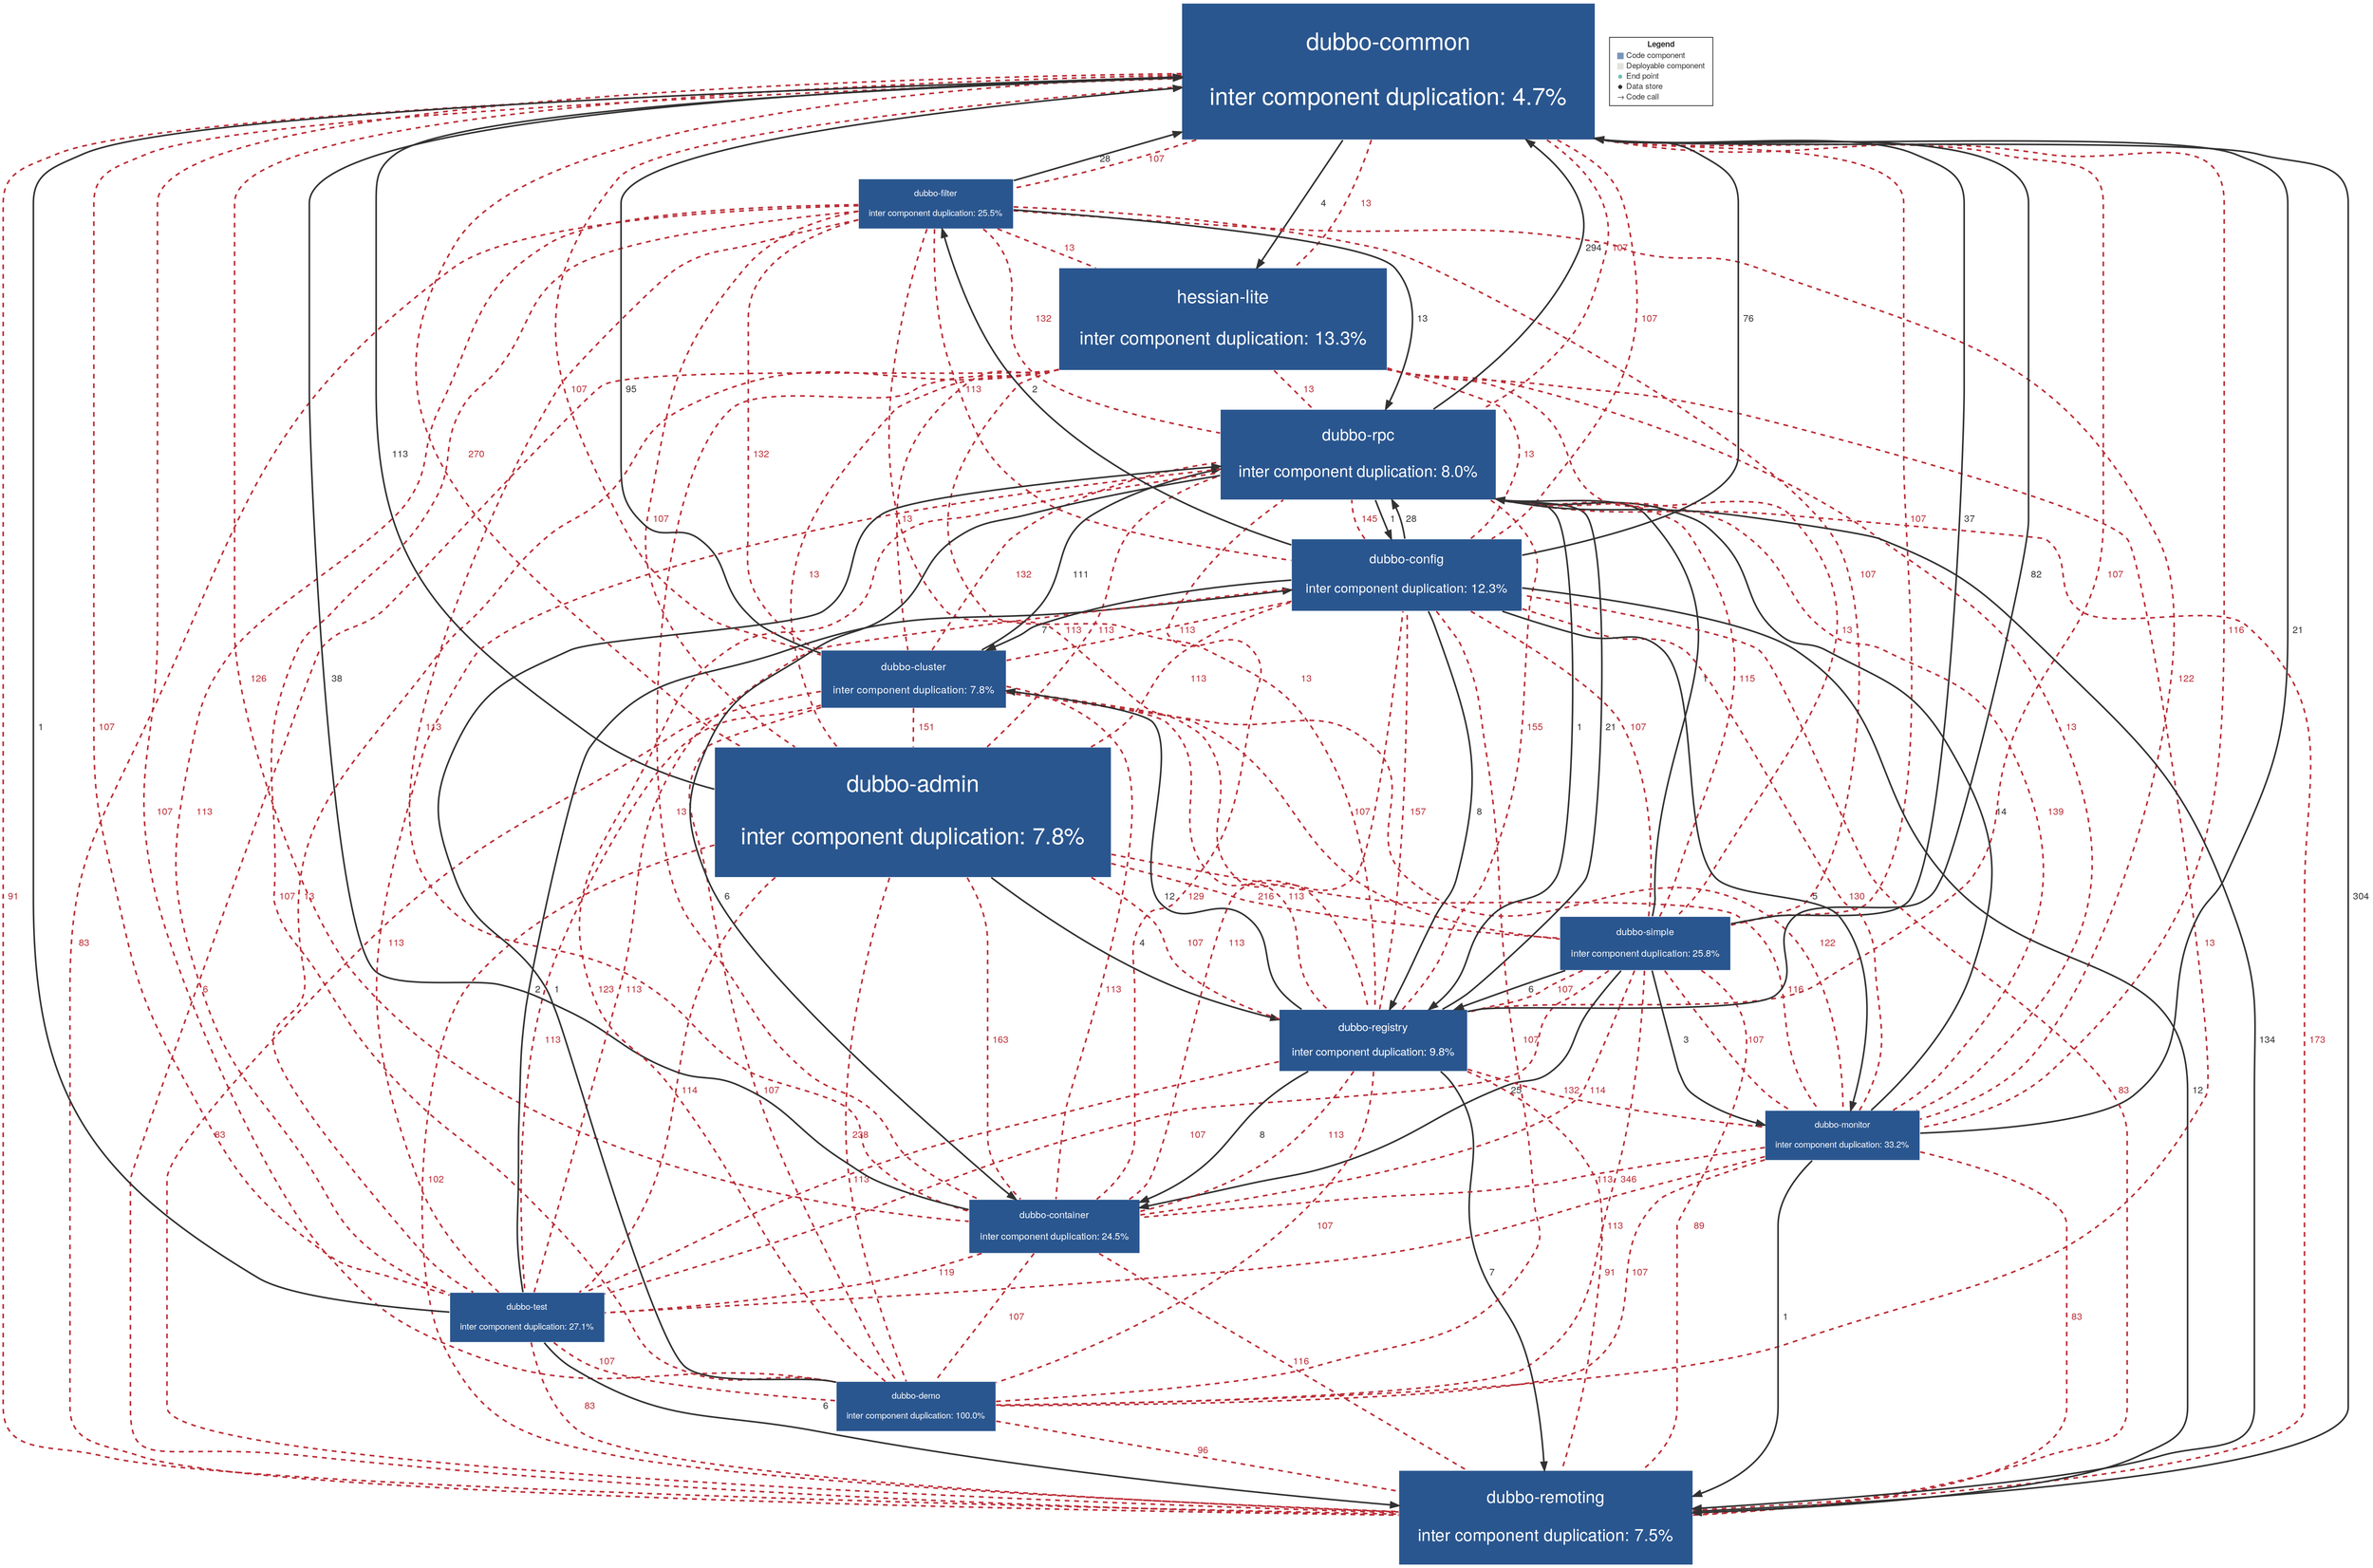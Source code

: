 digraph "Graph" {
compound=true
rankdir=TD
"com.alibaba:dubbo-common" [ shape="box" style="filled" fillcolor="#2A568F" penwidth="1" color="#FFFFFF" fontname="Helvetica Neue" fontcolor="#FFFFFF" fontsize="30" margin="0.48" label="dubbo-common

inter component duplication: 4.7%" ]
"com.alibaba:dubbo-filter" [ shape="box" style="filled" fillcolor="#2A568F" penwidth="1" color="#FFFFFF" fontname="Helvetica Neue" fontcolor="#FFFFFF" fontsize="11" margin="0.176" label="dubbo-filter

inter component duplication: 25.5%" ]
"com.alibaba:hessian-lite" [ shape="box" style="filled" fillcolor="#2A568F" penwidth="1" color="#FFFFFF" fontname="Helvetica Neue" fontcolor="#FFFFFF" fontsize="23" margin="0.368" label="hessian-lite

inter component duplication: 13.3%" ]
"com.alibaba:dubbo-cluster" [ shape="box" style="filled" fillcolor="#2A568F" penwidth="1" color="#FFFFFF" fontname="Helvetica Neue" fontcolor="#FFFFFF" fontsize="13" margin="0.20800000000000002" label="dubbo-cluster

inter component duplication: 7.8%" ]
"com.alibaba:dubbo-admin" [ shape="box" style="filled" fillcolor="#2A568F" penwidth="1" color="#FFFFFF" fontname="Helvetica Neue" fontcolor="#FFFFFF" fontsize="29" margin="0.464" label="dubbo-admin

inter component duplication: 7.8%" ]
"com.alibaba:dubbo-simple" [ shape="box" style="filled" fillcolor="#2A568F" penwidth="1" color="#FFFFFF" fontname="Helvetica Neue" fontcolor="#FFFFFF" fontsize="12" margin="0.192" label="dubbo-simple

inter component duplication: 25.8%" ]
"com.alibaba:dubbo-registry" [ shape="box" style="filled" fillcolor="#2A568F" penwidth="1" color="#FFFFFF" fontname="Helvetica Neue" fontcolor="#FFFFFF" fontsize="14" margin="0.224" label="dubbo-registry

inter component duplication: 9.8%" ]
"com.alibaba:dubbo-monitor" [ shape="box" style="filled" fillcolor="#2A568F" penwidth="1" color="#FFFFFF" fontname="Helvetica Neue" fontcolor="#FFFFFF" fontsize="11" margin="0.176" label="dubbo-monitor

inter component duplication: 33.2%" ]
"com.alibaba:dubbo-container" [ shape="box" style="filled" fillcolor="#2A568F" penwidth="1" color="#FFFFFF" fontname="Helvetica Neue" fontcolor="#FFFFFF" fontsize="12" margin="0.192" label="dubbo-container

inter component duplication: 24.5%" ]
"com.alibaba:dubbo-test" [ shape="box" style="filled" fillcolor="#2A568F" penwidth="1" color="#FFFFFF" fontname="Helvetica Neue" fontcolor="#FFFFFF" fontsize="11" margin="0.176" label="dubbo-test

inter component duplication: 27.1%" ]
"com.alibaba:dubbo-demo" [ shape="box" style="filled" fillcolor="#2A568F" penwidth="1" color="#FFFFFF" fontname="Helvetica Neue" fontcolor="#FFFFFF" fontsize="11" margin="0.176" label="dubbo-demo

inter component duplication: 100.0%" ]
"com.alibaba:dubbo-remoting" [ shape="box" style="filled" fillcolor="#2A568F" penwidth="1" color="#FFFFFF" fontname="Helvetica Neue" fontcolor="#FFFFFF" fontsize="21" margin="0.336" label="dubbo-remoting

inter component duplication: 7.5%" ]
"com.alibaba:dubbo-config" [ shape="box" style="filled" fillcolor="#2A568F" penwidth="1" color="#FFFFFF" fontname="Helvetica Neue" fontcolor="#FFFFFF" fontsize="16" margin="0.256" label="dubbo-config

inter component duplication: 12.3%" ]
"com.alibaba:dubbo-rpc" [ shape="box" style="filled" fillcolor="#2A568F" penwidth="1" color="#FFFFFF" fontname="Helvetica Neue" fontcolor="#FFFFFF" fontsize="20" margin="0.32" label="dubbo-rpc

inter component duplication: 8.0%" ]
"com.alibaba:dubbo-common" -> "com.alibaba:hessian-lite" [ penwidth="2" color="#323232" fontcolor="#323232" fontname="Helvetica Neue" fontsize="12" label="  4" ]
"com.alibaba:dubbo-filter" -> "com.alibaba:dubbo-common" [ penwidth="2" color="#323232" fontcolor="#323232" fontname="Helvetica Neue" fontsize="12" label="  28" ]
"com.alibaba:dubbo-filter" -> "com.alibaba:dubbo-rpc" [ penwidth="2" color="#323232" fontcolor="#323232" fontname="Helvetica Neue" fontsize="12" label="  13" ]
"com.alibaba:dubbo-cluster" -> "com.alibaba:dubbo-common" [ penwidth="2" color="#323232" fontcolor="#323232" fontname="Helvetica Neue" fontsize="12" label="  95" ]
"com.alibaba:dubbo-cluster" -> "com.alibaba:dubbo-rpc" [ penwidth="2" color="#323232" fontcolor="#323232" fontname="Helvetica Neue" fontsize="12" label="  111" ]
"com.alibaba:dubbo-admin" -> "com.alibaba:dubbo-common" [ penwidth="2" color="#323232" fontcolor="#323232" fontname="Helvetica Neue" fontsize="12" label="  113" ]
"com.alibaba:dubbo-admin" -> "com.alibaba:dubbo-registry" [ penwidth="2" color="#323232" fontcolor="#323232" fontname="Helvetica Neue" fontsize="12" label="  4" ]
"com.alibaba:dubbo-simple" -> "com.alibaba:dubbo-common" [ penwidth="2" color="#323232" fontcolor="#323232" fontname="Helvetica Neue" fontsize="12" label="  37" ]
"com.alibaba:dubbo-simple" -> "com.alibaba:dubbo-registry" [ penwidth="2" color="#323232" fontcolor="#323232" fontname="Helvetica Neue" fontsize="12" label="  6" ]
"com.alibaba:dubbo-simple" -> "com.alibaba:dubbo-monitor" [ penwidth="2" color="#323232" fontcolor="#323232" fontname="Helvetica Neue" fontsize="12" label="  3" ]
"com.alibaba:dubbo-simple" -> "com.alibaba:dubbo-container" [ penwidth="2" color="#323232" fontcolor="#323232" fontname="Helvetica Neue" fontsize="12" label="  25" ]
"com.alibaba:dubbo-simple" -> "com.alibaba:dubbo-rpc" [ penwidth="2" color="#323232" fontcolor="#323232" fontname="Helvetica Neue" fontsize="12" label="  1" ]
"com.alibaba:dubbo-registry" -> "com.alibaba:dubbo-common" [ penwidth="2" color="#323232" fontcolor="#323232" fontname="Helvetica Neue" fontsize="12" label="  82" ]
"com.alibaba:dubbo-registry" -> "com.alibaba:dubbo-cluster" [ penwidth="2" color="#323232" fontcolor="#323232" fontname="Helvetica Neue" fontsize="12" label="  12" ]
"com.alibaba:dubbo-registry" -> "com.alibaba:dubbo-container" [ penwidth="2" color="#323232" fontcolor="#323232" fontname="Helvetica Neue" fontsize="12" label="  8" ]
"com.alibaba:dubbo-registry" -> "com.alibaba:dubbo-remoting" [ penwidth="2" color="#323232" fontcolor="#323232" fontname="Helvetica Neue" fontsize="12" label="  7" ]
"com.alibaba:dubbo-registry" -> "com.alibaba:dubbo-rpc" [ penwidth="2" color="#323232" fontcolor="#323232" fontname="Helvetica Neue" fontsize="12" label="  21" ]
"com.alibaba:dubbo-monitor" -> "com.alibaba:dubbo-common" [ penwidth="2" color="#323232" fontcolor="#323232" fontname="Helvetica Neue" fontsize="12" label="  21" ]
"com.alibaba:dubbo-monitor" -> "com.alibaba:dubbo-remoting" [ penwidth="2" color="#323232" fontcolor="#323232" fontname="Helvetica Neue" fontsize="12" label="  1" ]
"com.alibaba:dubbo-monitor" -> "com.alibaba:dubbo-rpc" [ penwidth="2" color="#323232" fontcolor="#323232" fontname="Helvetica Neue" fontsize="12" label="  14" ]
"com.alibaba:dubbo-container" -> "com.alibaba:dubbo-common" [ penwidth="2" color="#323232" fontcolor="#323232" fontname="Helvetica Neue" fontsize="12" label="  38" ]
"com.alibaba:dubbo-test" -> "com.alibaba:dubbo-common" [ penwidth="2" color="#323232" fontcolor="#323232" fontname="Helvetica Neue" fontsize="12" label="  1" ]
"com.alibaba:dubbo-test" -> "com.alibaba:dubbo-remoting" [ penwidth="2" color="#323232" fontcolor="#323232" fontname="Helvetica Neue" fontsize="12" label="  6" ]
"com.alibaba:dubbo-test" -> "com.alibaba:dubbo-config" [ penwidth="2" color="#323232" fontcolor="#323232" fontname="Helvetica Neue" fontsize="12" label="  2" ]
"com.alibaba:dubbo-demo" -> "com.alibaba:dubbo-rpc" [ penwidth="2" color="#323232" fontcolor="#323232" fontname="Helvetica Neue" fontsize="12" label="  1" ]
"com.alibaba:dubbo-remoting" -> "com.alibaba:dubbo-common" [ penwidth="2" color="#323232" fontcolor="#323232" fontname="Helvetica Neue" fontsize="12" label="  304" ]
"com.alibaba:dubbo-config" -> "com.alibaba:dubbo-common" [ penwidth="2" color="#323232" fontcolor="#323232" fontname="Helvetica Neue" fontsize="12" label="  76" ]
"com.alibaba:dubbo-config" -> "com.alibaba:dubbo-filter" [ penwidth="2" color="#323232" fontcolor="#323232" fontname="Helvetica Neue" fontsize="12" label="  2" ]
"com.alibaba:dubbo-config" -> "com.alibaba:dubbo-cluster" [ penwidth="2" color="#323232" fontcolor="#323232" fontname="Helvetica Neue" fontsize="12" label="  7" ]
"com.alibaba:dubbo-config" -> "com.alibaba:dubbo-registry" [ penwidth="2" color="#323232" fontcolor="#323232" fontname="Helvetica Neue" fontsize="12" label="  8" ]
"com.alibaba:dubbo-config" -> "com.alibaba:dubbo-monitor" [ penwidth="2" color="#323232" fontcolor="#323232" fontname="Helvetica Neue" fontsize="12" label="  5" ]
"com.alibaba:dubbo-config" -> "com.alibaba:dubbo-remoting" [ penwidth="2" color="#323232" fontcolor="#323232" fontname="Helvetica Neue" fontsize="12" label="  12" ]
"com.alibaba:dubbo-config" -> "com.alibaba:dubbo-rpc" [ penwidth="2" color="#323232" fontcolor="#323232" fontname="Helvetica Neue" fontsize="12" label="  28" ]
"com.alibaba:dubbo-rpc" -> "com.alibaba:dubbo-common" [ penwidth="2" color="#323232" fontcolor="#323232" fontname="Helvetica Neue" fontsize="12" label="  294" ]
"com.alibaba:dubbo-rpc" -> "com.alibaba:dubbo-registry" [ penwidth="2" color="#323232" fontcolor="#323232" fontname="Helvetica Neue" fontsize="12" label="  1" ]
"com.alibaba:dubbo-rpc" -> "com.alibaba:dubbo-container" [ penwidth="2" color="#323232" fontcolor="#323232" fontname="Helvetica Neue" fontsize="12" label="  6" ]
"com.alibaba:dubbo-rpc" -> "com.alibaba:dubbo-remoting" [ penwidth="2" color="#323232" fontcolor="#323232" fontname="Helvetica Neue" fontsize="12" label="  134" ]
"com.alibaba:dubbo-rpc" -> "com.alibaba:dubbo-config" [ penwidth="2" color="#323232" fontcolor="#323232" fontname="Helvetica Neue" fontsize="12" label="  1" ]
"com.alibaba:dubbo-common" -> "com.alibaba:dubbo-filter" [ penwidth="2" color="#bb2d36" fontcolor="#bb2d36" fontname="Helvetica Neue" fontsize="12" arrowhead="both" style="dashed" label="  107" ]
"com.alibaba:dubbo-common" -> "com.alibaba:hessian-lite" [ penwidth="2" color="#bb2d36" fontcolor="#bb2d36" fontname="Helvetica Neue" fontsize="12" arrowhead="both" style="dashed" label="  13" ]
"com.alibaba:dubbo-common" -> "com.alibaba:dubbo-cluster" [ penwidth="2" color="#bb2d36" fontcolor="#bb2d36" fontname="Helvetica Neue" fontsize="12" arrowhead="both" style="dashed" label="  107" ]
"com.alibaba:dubbo-common" -> "com.alibaba:dubbo-admin" [ penwidth="2" color="#bb2d36" fontcolor="#bb2d36" fontname="Helvetica Neue" fontsize="12" arrowhead="both" style="dashed" label="  270" ]
"com.alibaba:dubbo-common" -> "com.alibaba:dubbo-simple" [ penwidth="2" color="#bb2d36" fontcolor="#bb2d36" fontname="Helvetica Neue" fontsize="12" arrowhead="both" style="dashed" label="  107" ]
"com.alibaba:dubbo-common" -> "com.alibaba:dubbo-registry" [ penwidth="2" color="#bb2d36" fontcolor="#bb2d36" fontname="Helvetica Neue" fontsize="12" arrowhead="both" style="dashed" label="  107" ]
"com.alibaba:dubbo-common" -> "com.alibaba:dubbo-monitor" [ penwidth="2" color="#bb2d36" fontcolor="#bb2d36" fontname="Helvetica Neue" fontsize="12" arrowhead="both" style="dashed" label="  116" ]
"com.alibaba:dubbo-common" -> "com.alibaba:dubbo-container" [ penwidth="2" color="#bb2d36" fontcolor="#bb2d36" fontname="Helvetica Neue" fontsize="12" arrowhead="both" style="dashed" label="  126" ]
"com.alibaba:dubbo-common" -> "com.alibaba:dubbo-test" [ penwidth="2" color="#bb2d36" fontcolor="#bb2d36" fontname="Helvetica Neue" fontsize="12" arrowhead="both" style="dashed" label="  107" ]
"com.alibaba:dubbo-common" -> "com.alibaba:dubbo-demo" [ penwidth="2" color="#bb2d36" fontcolor="#bb2d36" fontname="Helvetica Neue" fontsize="12" arrowhead="both" style="dashed" label="  107" ]
"com.alibaba:dubbo-common" -> "com.alibaba:dubbo-remoting" [ penwidth="2" color="#bb2d36" fontcolor="#bb2d36" fontname="Helvetica Neue" fontsize="12" arrowhead="both" style="dashed" label="  91" ]
"com.alibaba:dubbo-common" -> "com.alibaba:dubbo-config" [ penwidth="2" color="#bb2d36" fontcolor="#bb2d36" fontname="Helvetica Neue" fontsize="12" arrowhead="both" style="dashed" label="  107" ]
"com.alibaba:dubbo-common" -> "com.alibaba:dubbo-rpc" [ penwidth="2" color="#bb2d36" fontcolor="#bb2d36" fontname="Helvetica Neue" fontsize="12" arrowhead="both" style="dashed" label="  107" ]
"com.alibaba:dubbo-filter" -> "com.alibaba:hessian-lite" [ penwidth="2" color="#bb2d36" fontcolor="#bb2d36" fontname="Helvetica Neue" fontsize="12" arrowhead="both" style="dashed" label="  13" ]
"com.alibaba:dubbo-filter" -> "com.alibaba:dubbo-cluster" [ penwidth="2" color="#bb2d36" fontcolor="#bb2d36" fontname="Helvetica Neue" fontsize="12" arrowhead="both" style="dashed" label="  132" ]
"com.alibaba:dubbo-filter" -> "com.alibaba:dubbo-admin" [ penwidth="2" color="#bb2d36" fontcolor="#bb2d36" fontname="Helvetica Neue" fontsize="12" arrowhead="both" style="dashed" label="  107" ]
"com.alibaba:dubbo-filter" -> "com.alibaba:dubbo-simple" [ penwidth="2" color="#bb2d36" fontcolor="#bb2d36" fontname="Helvetica Neue" fontsize="12" arrowhead="both" style="dashed" label="  107" ]
"com.alibaba:dubbo-filter" -> "com.alibaba:dubbo-registry" [ penwidth="2" color="#bb2d36" fontcolor="#bb2d36" fontname="Helvetica Neue" fontsize="12" arrowhead="both" style="dashed" label="  113" ]
"com.alibaba:dubbo-filter" -> "com.alibaba:dubbo-monitor" [ penwidth="2" color="#bb2d36" fontcolor="#bb2d36" fontname="Helvetica Neue" fontsize="12" arrowhead="both" style="dashed" label="  122" ]
"com.alibaba:dubbo-filter" -> "com.alibaba:dubbo-container" [ penwidth="2" color="#bb2d36" fontcolor="#bb2d36" fontname="Helvetica Neue" fontsize="12" arrowhead="both" style="dashed" label="  113" ]
"com.alibaba:dubbo-filter" -> "com.alibaba:dubbo-test" [ penwidth="2" color="#bb2d36" fontcolor="#bb2d36" fontname="Helvetica Neue" fontsize="12" arrowhead="both" style="dashed" label="  113" ]
"com.alibaba:dubbo-filter" -> "com.alibaba:dubbo-demo" [ penwidth="2" color="#bb2d36" fontcolor="#bb2d36" fontname="Helvetica Neue" fontsize="12" arrowhead="both" style="dashed" label="  107" ]
"com.alibaba:dubbo-filter" -> "com.alibaba:dubbo-remoting" [ penwidth="2" color="#bb2d36" fontcolor="#bb2d36" fontname="Helvetica Neue" fontsize="12" arrowhead="both" style="dashed" label="  83" ]
"com.alibaba:dubbo-filter" -> "com.alibaba:dubbo-config" [ penwidth="2" color="#bb2d36" fontcolor="#bb2d36" fontname="Helvetica Neue" fontsize="12" arrowhead="both" style="dashed" label="  113" ]
"com.alibaba:dubbo-filter" -> "com.alibaba:dubbo-rpc" [ penwidth="2" color="#bb2d36" fontcolor="#bb2d36" fontname="Helvetica Neue" fontsize="12" arrowhead="both" style="dashed" label="  132" ]
"com.alibaba:hessian-lite" -> "com.alibaba:dubbo-cluster" [ penwidth="2" color="#bb2d36" fontcolor="#bb2d36" fontname="Helvetica Neue" fontsize="12" arrowhead="both" style="dashed" label="  13" ]
"com.alibaba:hessian-lite" -> "com.alibaba:dubbo-admin" [ penwidth="2" color="#bb2d36" fontcolor="#bb2d36" fontname="Helvetica Neue" fontsize="12" arrowhead="both" style="dashed" label="  13" ]
"com.alibaba:hessian-lite" -> "com.alibaba:dubbo-simple" [ penwidth="2" color="#bb2d36" fontcolor="#bb2d36" fontname="Helvetica Neue" fontsize="12" arrowhead="both" style="dashed" label="  13" ]
"com.alibaba:hessian-lite" -> "com.alibaba:dubbo-registry" [ penwidth="2" color="#bb2d36" fontcolor="#bb2d36" fontname="Helvetica Neue" fontsize="12" arrowhead="both" style="dashed" label="  13" ]
"com.alibaba:hessian-lite" -> "com.alibaba:dubbo-monitor" [ penwidth="2" color="#bb2d36" fontcolor="#bb2d36" fontname="Helvetica Neue" fontsize="12" arrowhead="both" style="dashed" label="  13" ]
"com.alibaba:hessian-lite" -> "com.alibaba:dubbo-container" [ penwidth="2" color="#bb2d36" fontcolor="#bb2d36" fontname="Helvetica Neue" fontsize="12" arrowhead="both" style="dashed" label="  13" ]
"com.alibaba:hessian-lite" -> "com.alibaba:dubbo-test" [ penwidth="2" color="#bb2d36" fontcolor="#bb2d36" fontname="Helvetica Neue" fontsize="12" arrowhead="both" style="dashed" label="  13" ]
"com.alibaba:hessian-lite" -> "com.alibaba:dubbo-demo" [ penwidth="2" color="#bb2d36" fontcolor="#bb2d36" fontname="Helvetica Neue" fontsize="12" arrowhead="both" style="dashed" label="  13" ]
"com.alibaba:hessian-lite" -> "com.alibaba:dubbo-remoting" [ penwidth="2" color="#bb2d36" fontcolor="#bb2d36" fontname="Helvetica Neue" fontsize="12" arrowhead="both" style="dashed" label="  6" ]
"com.alibaba:hessian-lite" -> "com.alibaba:dubbo-config" [ penwidth="2" color="#bb2d36" fontcolor="#bb2d36" fontname="Helvetica Neue" fontsize="12" arrowhead="both" style="dashed" label="  13" ]
"com.alibaba:hessian-lite" -> "com.alibaba:dubbo-rpc" [ penwidth="2" color="#bb2d36" fontcolor="#bb2d36" fontname="Helvetica Neue" fontsize="12" arrowhead="both" style="dashed" label="  13" ]
"com.alibaba:dubbo-cluster" -> "com.alibaba:dubbo-admin" [ penwidth="2" color="#bb2d36" fontcolor="#bb2d36" fontname="Helvetica Neue" fontsize="12" arrowhead="both" style="dashed" label="  151" ]
"com.alibaba:dubbo-cluster" -> "com.alibaba:dubbo-simple" [ penwidth="2" color="#bb2d36" fontcolor="#bb2d36" fontname="Helvetica Neue" fontsize="12" arrowhead="both" style="dashed" label="  107" ]
"com.alibaba:dubbo-cluster" -> "com.alibaba:dubbo-registry" [ penwidth="2" color="#bb2d36" fontcolor="#bb2d36" fontname="Helvetica Neue" fontsize="12" arrowhead="both" style="dashed" label="  113" ]
"com.alibaba:dubbo-cluster" -> "com.alibaba:dubbo-monitor" [ penwidth="2" color="#bb2d36" fontcolor="#bb2d36" fontname="Helvetica Neue" fontsize="12" arrowhead="both" style="dashed" label="  122" ]
"com.alibaba:dubbo-cluster" -> "com.alibaba:dubbo-container" [ penwidth="2" color="#bb2d36" fontcolor="#bb2d36" fontname="Helvetica Neue" fontsize="12" arrowhead="both" style="dashed" label="  113" ]
"com.alibaba:dubbo-cluster" -> "com.alibaba:dubbo-test" [ penwidth="2" color="#bb2d36" fontcolor="#bb2d36" fontname="Helvetica Neue" fontsize="12" arrowhead="both" style="dashed" label="  113" ]
"com.alibaba:dubbo-cluster" -> "com.alibaba:dubbo-demo" [ penwidth="2" color="#bb2d36" fontcolor="#bb2d36" fontname="Helvetica Neue" fontsize="12" arrowhead="both" style="dashed" label="  107" ]
"com.alibaba:dubbo-cluster" -> "com.alibaba:dubbo-remoting" [ penwidth="2" color="#bb2d36" fontcolor="#bb2d36" fontname="Helvetica Neue" fontsize="12" arrowhead="both" style="dashed" label="  83" ]
"com.alibaba:dubbo-cluster" -> "com.alibaba:dubbo-config" [ penwidth="2" color="#bb2d36" fontcolor="#bb2d36" fontname="Helvetica Neue" fontsize="12" arrowhead="both" style="dashed" label="  113" ]
"com.alibaba:dubbo-cluster" -> "com.alibaba:dubbo-rpc" [ penwidth="2" color="#bb2d36" fontcolor="#bb2d36" fontname="Helvetica Neue" fontsize="12" arrowhead="both" style="dashed" label="  132" ]
"com.alibaba:dubbo-admin" -> "com.alibaba:dubbo-simple" [ penwidth="2" color="#bb2d36" fontcolor="#bb2d36" fontname="Helvetica Neue" fontsize="12" arrowhead="both" style="dashed" label="  216" ]
"com.alibaba:dubbo-admin" -> "com.alibaba:dubbo-registry" [ penwidth="2" color="#bb2d36" fontcolor="#bb2d36" fontname="Helvetica Neue" fontsize="12" arrowhead="both" style="dashed" label="  107" ]
"com.alibaba:dubbo-admin" -> "com.alibaba:dubbo-monitor" [ penwidth="2" color="#bb2d36" fontcolor="#bb2d36" fontname="Helvetica Neue" fontsize="12" arrowhead="both" style="dashed" label="  116" ]
"com.alibaba:dubbo-admin" -> "com.alibaba:dubbo-container" [ penwidth="2" color="#bb2d36" fontcolor="#bb2d36" fontname="Helvetica Neue" fontsize="12" arrowhead="both" style="dashed" label="  163" ]
"com.alibaba:dubbo-admin" -> "com.alibaba:dubbo-test" [ penwidth="2" color="#bb2d36" fontcolor="#bb2d36" fontname="Helvetica Neue" fontsize="12" arrowhead="both" style="dashed" label="  114" ]
"com.alibaba:dubbo-admin" -> "com.alibaba:dubbo-demo" [ penwidth="2" color="#bb2d36" fontcolor="#bb2d36" fontname="Helvetica Neue" fontsize="12" arrowhead="both" style="dashed" label="  238" ]
"com.alibaba:dubbo-admin" -> "com.alibaba:dubbo-remoting" [ penwidth="2" color="#bb2d36" fontcolor="#bb2d36" fontname="Helvetica Neue" fontsize="12" arrowhead="both" style="dashed" label="  102" ]
"com.alibaba:dubbo-admin" -> "com.alibaba:dubbo-config" [ penwidth="2" color="#bb2d36" fontcolor="#bb2d36" fontname="Helvetica Neue" fontsize="12" arrowhead="both" style="dashed" label="  113" ]
"com.alibaba:dubbo-admin" -> "com.alibaba:dubbo-rpc" [ penwidth="2" color="#bb2d36" fontcolor="#bb2d36" fontname="Helvetica Neue" fontsize="12" arrowhead="both" style="dashed" label="  113" ]
"com.alibaba:dubbo-simple" -> "com.alibaba:dubbo-registry" [ penwidth="2" color="#bb2d36" fontcolor="#bb2d36" fontname="Helvetica Neue" fontsize="12" arrowhead="both" style="dashed" label="  107" ]
"com.alibaba:dubbo-simple" -> "com.alibaba:dubbo-monitor" [ penwidth="2" color="#bb2d36" fontcolor="#bb2d36" fontname="Helvetica Neue" fontsize="12" arrowhead="both" style="dashed" label="  107" ]
"com.alibaba:dubbo-simple" -> "com.alibaba:dubbo-container" [ penwidth="2" color="#bb2d36" fontcolor="#bb2d36" fontname="Helvetica Neue" fontsize="12" arrowhead="both" style="dashed" label="  114" ]
"com.alibaba:dubbo-simple" -> "com.alibaba:dubbo-test" [ penwidth="2" color="#bb2d36" fontcolor="#bb2d36" fontname="Helvetica Neue" fontsize="12" arrowhead="both" style="dashed" label="  107" ]
"com.alibaba:dubbo-simple" -> "com.alibaba:dubbo-demo" [ penwidth="2" color="#bb2d36" fontcolor="#bb2d36" fontname="Helvetica Neue" fontsize="12" arrowhead="both" style="dashed" label="  346" ]
"com.alibaba:dubbo-simple" -> "com.alibaba:dubbo-remoting" [ penwidth="2" color="#bb2d36" fontcolor="#bb2d36" fontname="Helvetica Neue" fontsize="12" arrowhead="both" style="dashed" label="  89" ]
"com.alibaba:dubbo-simple" -> "com.alibaba:dubbo-config" [ penwidth="2" color="#bb2d36" fontcolor="#bb2d36" fontname="Helvetica Neue" fontsize="12" arrowhead="both" style="dashed" label="  107" ]
"com.alibaba:dubbo-simple" -> "com.alibaba:dubbo-rpc" [ penwidth="2" color="#bb2d36" fontcolor="#bb2d36" fontname="Helvetica Neue" fontsize="12" arrowhead="both" style="dashed" label="  115" ]
"com.alibaba:dubbo-registry" -> "com.alibaba:dubbo-monitor" [ penwidth="2" color="#bb2d36" fontcolor="#bb2d36" fontname="Helvetica Neue" fontsize="12" arrowhead="both" style="dashed" label="  132" ]
"com.alibaba:dubbo-registry" -> "com.alibaba:dubbo-container" [ penwidth="2" color="#bb2d36" fontcolor="#bb2d36" fontname="Helvetica Neue" fontsize="12" arrowhead="both" style="dashed" label="  113" ]
"com.alibaba:dubbo-registry" -> "com.alibaba:dubbo-test" [ penwidth="2" color="#bb2d36" fontcolor="#bb2d36" fontname="Helvetica Neue" fontsize="12" arrowhead="both" style="dashed" label="  113" ]
"com.alibaba:dubbo-registry" -> "com.alibaba:dubbo-demo" [ penwidth="2" color="#bb2d36" fontcolor="#bb2d36" fontname="Helvetica Neue" fontsize="12" arrowhead="both" style="dashed" label="  107" ]
"com.alibaba:dubbo-registry" -> "com.alibaba:dubbo-remoting" [ penwidth="2" color="#bb2d36" fontcolor="#bb2d36" fontname="Helvetica Neue" fontsize="12" arrowhead="both" style="dashed" label="  91" ]
"com.alibaba:dubbo-registry" -> "com.alibaba:dubbo-config" [ penwidth="2" color="#bb2d36" fontcolor="#bb2d36" fontname="Helvetica Neue" fontsize="12" arrowhead="both" style="dashed" label="  157" ]
"com.alibaba:dubbo-registry" -> "com.alibaba:dubbo-rpc" [ penwidth="2" color="#bb2d36" fontcolor="#bb2d36" fontname="Helvetica Neue" fontsize="12" arrowhead="both" style="dashed" label="  155" ]
"com.alibaba:dubbo-monitor" -> "com.alibaba:dubbo-container" [ penwidth="2" color="#bb2d36" fontcolor="#bb2d36" fontname="Helvetica Neue" fontsize="12" arrowhead="both" style="dashed" label="  113" ]
"com.alibaba:dubbo-monitor" -> "com.alibaba:dubbo-test" [ penwidth="2" color="#bb2d36" fontcolor="#bb2d36" fontname="Helvetica Neue" fontsize="12" arrowhead="both" style="dashed" label="  113" ]
"com.alibaba:dubbo-monitor" -> "com.alibaba:dubbo-demo" [ penwidth="2" color="#bb2d36" fontcolor="#bb2d36" fontname="Helvetica Neue" fontsize="12" arrowhead="both" style="dashed" label="  107" ]
"com.alibaba:dubbo-monitor" -> "com.alibaba:dubbo-remoting" [ penwidth="2" color="#bb2d36" fontcolor="#bb2d36" fontname="Helvetica Neue" fontsize="12" arrowhead="both" style="dashed" label="  83" ]
"com.alibaba:dubbo-monitor" -> "com.alibaba:dubbo-config" [ penwidth="2" color="#bb2d36" fontcolor="#bb2d36" fontname="Helvetica Neue" fontsize="12" arrowhead="both" style="dashed" label="  130" ]
"com.alibaba:dubbo-monitor" -> "com.alibaba:dubbo-rpc" [ penwidth="2" color="#bb2d36" fontcolor="#bb2d36" fontname="Helvetica Neue" fontsize="12" arrowhead="both" style="dashed" label="  139" ]
"com.alibaba:dubbo-container" -> "com.alibaba:dubbo-test" [ penwidth="2" color="#bb2d36" fontcolor="#bb2d36" fontname="Helvetica Neue" fontsize="12" arrowhead="both" style="dashed" label="  119" ]
"com.alibaba:dubbo-container" -> "com.alibaba:dubbo-demo" [ penwidth="2" color="#bb2d36" fontcolor="#bb2d36" fontname="Helvetica Neue" fontsize="12" arrowhead="both" style="dashed" label="  107" ]
"com.alibaba:dubbo-container" -> "com.alibaba:dubbo-remoting" [ penwidth="2" color="#bb2d36" fontcolor="#bb2d36" fontname="Helvetica Neue" fontsize="12" arrowhead="both" style="dashed" label="  116" ]
"com.alibaba:dubbo-container" -> "com.alibaba:dubbo-config" [ penwidth="2" color="#bb2d36" fontcolor="#bb2d36" fontname="Helvetica Neue" fontsize="12" arrowhead="both" style="dashed" label="  113" ]
"com.alibaba:dubbo-container" -> "com.alibaba:dubbo-rpc" [ penwidth="2" color="#bb2d36" fontcolor="#bb2d36" fontname="Helvetica Neue" fontsize="12" arrowhead="both" style="dashed" label="  129" ]
"com.alibaba:dubbo-test" -> "com.alibaba:dubbo-demo" [ penwidth="2" color="#bb2d36" fontcolor="#bb2d36" fontname="Helvetica Neue" fontsize="12" arrowhead="both" style="dashed" label="  107" ]
"com.alibaba:dubbo-test" -> "com.alibaba:dubbo-remoting" [ penwidth="2" color="#bb2d36" fontcolor="#bb2d36" fontname="Helvetica Neue" fontsize="12" arrowhead="both" style="dashed" label="  83" ]
"com.alibaba:dubbo-test" -> "com.alibaba:dubbo-config" [ penwidth="2" color="#bb2d36" fontcolor="#bb2d36" fontname="Helvetica Neue" fontsize="12" arrowhead="both" style="dashed" label="  113" ]
"com.alibaba:dubbo-test" -> "com.alibaba:dubbo-rpc" [ penwidth="2" color="#bb2d36" fontcolor="#bb2d36" fontname="Helvetica Neue" fontsize="12" arrowhead="both" style="dashed" label="  113" ]
"com.alibaba:dubbo-demo" -> "com.alibaba:dubbo-remoting" [ penwidth="2" color="#bb2d36" fontcolor="#bb2d36" fontname="Helvetica Neue" fontsize="12" arrowhead="both" style="dashed" label="  96" ]
"com.alibaba:dubbo-demo" -> "com.alibaba:dubbo-config" [ penwidth="2" color="#bb2d36" fontcolor="#bb2d36" fontname="Helvetica Neue" fontsize="12" arrowhead="both" style="dashed" label="  107" ]
"com.alibaba:dubbo-demo" -> "com.alibaba:dubbo-rpc" [ penwidth="2" color="#bb2d36" fontcolor="#bb2d36" fontname="Helvetica Neue" fontsize="12" arrowhead="both" style="dashed" label="  123" ]
"com.alibaba:dubbo-remoting" -> "com.alibaba:dubbo-config" [ penwidth="2" color="#bb2d36" fontcolor="#bb2d36" fontname="Helvetica Neue" fontsize="12" arrowhead="both" style="dashed" label="  83" ]
"com.alibaba:dubbo-remoting" -> "com.alibaba:dubbo-rpc" [ penwidth="2" color="#bb2d36" fontcolor="#bb2d36" fontname="Helvetica Neue" fontsize="12" arrowhead="both" style="dashed" label="  173" ]
"com.alibaba:dubbo-config" -> "com.alibaba:dubbo-rpc" [ penwidth="2" color="#bb2d36" fontcolor="#bb2d36" fontname="Helvetica Neue" fontsize="12" arrowhead="both" style="dashed" label="  145" ]
"LEGEND" [ shape="box" style="filled" fillcolor="#FFFFFF" penwidth="1" color="#323232" fontname="Helvetica Neue" fontcolor="#323232" fontsize="10" label=<<TABLE BORDER="0" CELLPADDING="1" CELLSPACING="0">
<TR><TD COLSPAN="2"><B>Legend</B></TD></TR>
<TR><TD><FONT COLOR="#2A568F">&#9638;</FONT></TD><TD ALIGN="left">Code component</TD></TR>
<TR><TD><FONT COLOR="#D2D1C7">&#9638;</FONT></TD><TD ALIGN="left">Deployable component</TD></TR>
<TR><TD><FONT COLOR="#72C0B4">&#9679;</FONT></TD><TD ALIGN="left">End point</TD></TR>
<TR><TD><FONT COLOR="#323232">&#9679;</FONT></TD><TD ALIGN="left">Data store</TD></TR>
<TR><TD><FONT COLOR="#323232">&rarr;</FONT></TD><TD ALIGN="left">Code call</TD></TR>
</TABLE>
>  ]
}
